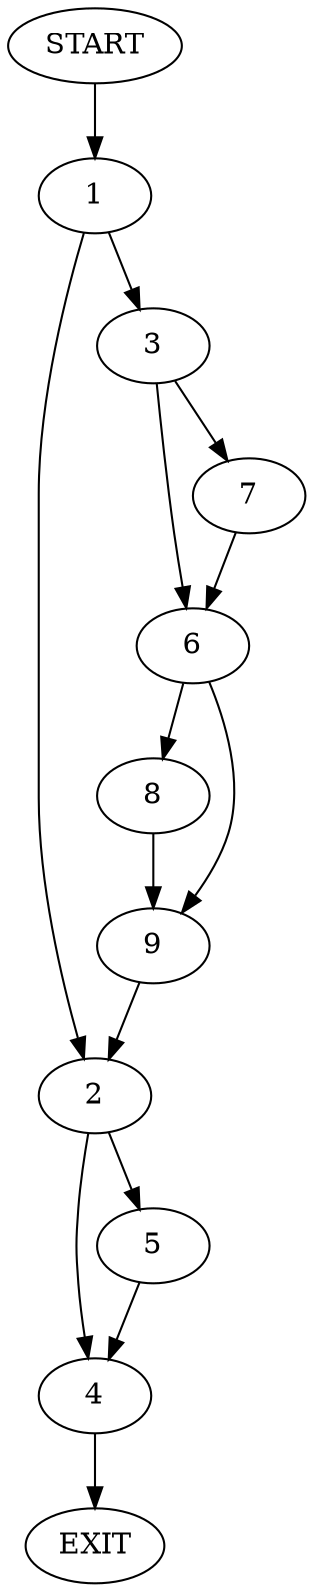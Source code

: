 digraph {
0 [label="START"]
10 [label="EXIT"]
0 -> 1
1 -> 2
1 -> 3
2 -> 4
2 -> 5
3 -> 6
3 -> 7
7 -> 6
6 -> 8
6 -> 9
8 -> 9
9 -> 2
4 -> 10
5 -> 4
}
